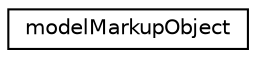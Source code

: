 digraph "Graphical Class Hierarchy"
{
 // LATEX_PDF_SIZE
  edge [fontname="Helvetica",fontsize="10",labelfontname="Helvetica",labelfontsize="10"];
  node [fontname="Helvetica",fontsize="10",shape=record];
  rankdir="LR";
  Node0 [label="modelMarkupObject",height=0.2,width=0.4,color="black", fillcolor="white", style="filled",URL="$classmodelMarkupObject.html",tooltip=" "];
}
